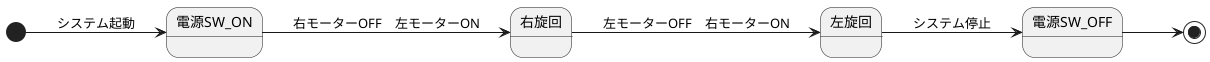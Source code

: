 @startuml ライン
left to right direction
[*] --> 電源SW_ON : システム起動
電源SW_ON --> 右旋回 : 右モーターOFF　左モーターON
右旋回 --> 左旋回 : 左モーターOFF　右モーターON
左旋回 --> 電源SW_OFF : システム停止
電源SW_OFF --> [*]
@enduml